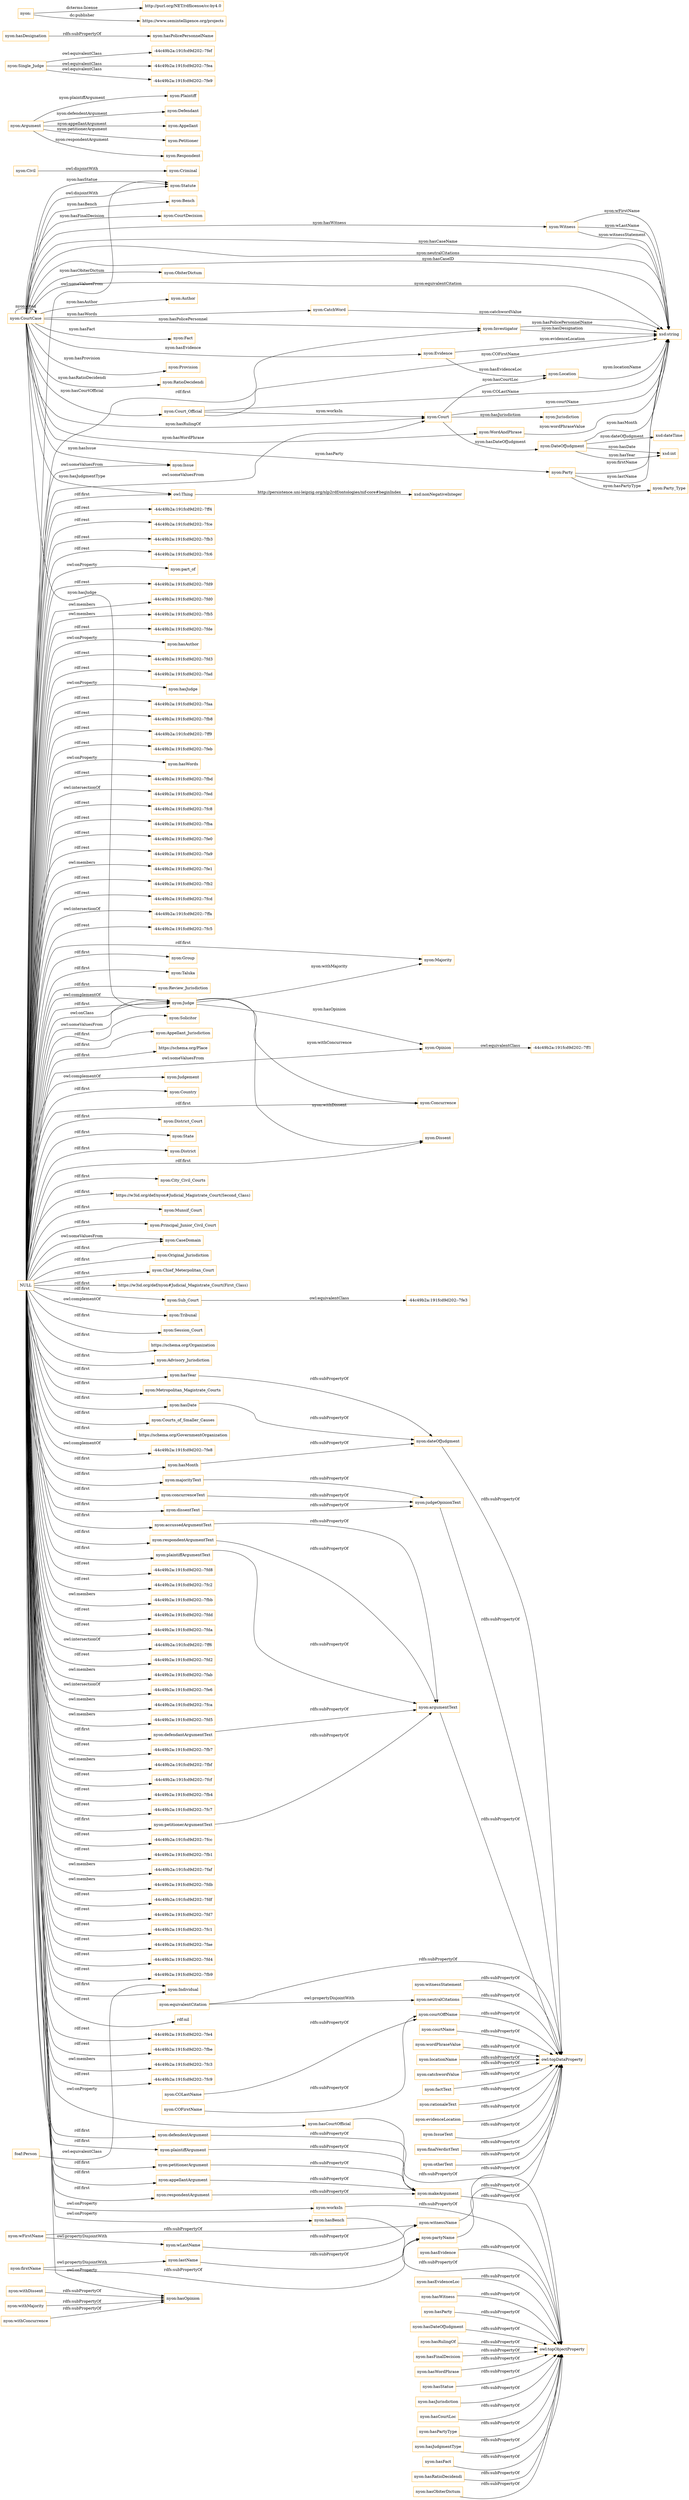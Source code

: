 digraph ar2dtool_diagram { 
rankdir=LR;
size="1501"
node [shape = rectangle, color="orange"]; "nyon:Issue" "nyon:Group" "nyon:Taluka" "nyon:Civil" "nyon:Review_Jurisdiction" "nyon:Sub_Court" "nyon:ObiterDictum" "nyon:Solicitor" "nyon:Appellant_Jurisdiction" "nyon:Jurisdiction" "https://schema.org/Place" "nyon:Evidence" "nyon:Opinion" "nyon:Judgement" "nyon:Author" "nyon:CatchWord" "nyon:Plaintiff" "nyon:Court_Official" "nyon:WordAndPhrase" "nyon:Country" "nyon:DateOfJudgment" "foaf:Person" "nyon:Party_Type" "nyon:Concurrence" "nyon:Fact" "-44c49b2a:191fcd9d202:-7fef" "nyon:District_Court" "nyon:State" "nyon:Party" "-44c49b2a:191fcd9d202:-7ff1" "nyon:District" "nyon:Provision" "-44c49b2a:191fcd9d202:-7fea" "nyon:Majority" "nyon:City_Civil_Courts" "nyon:Single_Judge" "https://w3id.org/def/nyon#Judicial_Magistrate_Court(Second_Class)" "nyon:Munsif_Court" "nyon:Principal_Junior_Civil_Court" "nyon:CaseDomain" "nyon:Original_Jurisdiction" "nyon:Chief_Meterpolitan_Court" "https://w3id.org/def/nyon#Judicial_Magistrate_Court(First_Class)" "nyon:RatioDecidendi" "nyon:Defendant" "nyon:Investigator" "nyon:Criminal" "nyon:Tribunal" "nyon:Session_Court" "nyon:Individual" "https://schema.org/Organization" "nyon:Appellant" "nyon:Advisory_Jurisdiction" "nyon:Court" "nyon:Statute" "nyon:Witness" "nyon:Bench" "nyon:Metropolitan_Magistrate_Courts" "nyon:Judge" "nyon:CourtCase" "-44c49b2a:191fcd9d202:-7fe9" "nyon:Petitioner" "nyon:Dissent" "nyon:Argument" "nyon:Location" "nyon:Courts_of_Smaller_Causes" "https://schema.org/GovernmentOrganization" "nyon:CourtDecision" "-44c49b2a:191fcd9d202:-7fe3" "nyon:Respondent" "-44c49b2a:191fcd9d202:-7fe8" ; /*classes style*/
	"nyon:witnessName" -> "owl:topDataProperty" [ label = "rdfs:subPropertyOf" ];
	"nyon:witnessStatement" -> "owl:topDataProperty" [ label = "rdfs:subPropertyOf" ];
	"nyon:defendantArgumentText" -> "nyon:argumentText" [ label = "rdfs:subPropertyOf" ];
	"nyon:wLastName" -> "nyon:witnessName" [ label = "rdfs:subPropertyOf" ];
	"nyon:withMajority" -> "nyon:hasOpinion" [ label = "rdfs:subPropertyOf" ];
	"nyon:equivalentCitation" -> "nyon:neutralCitations" [ label = "owl:propertyDisjointWith" ];
	"nyon:equivalentCitation" -> "owl:topDataProperty" [ label = "rdfs:subPropertyOf" ];
	"nyon:CourtCase" -> "nyon:Statute" [ label = "owl:disjointWith" ];
	"nyon:dateOfJudgment" -> "owl:topDataProperty" [ label = "rdfs:subPropertyOf" ];
	"nyon:hasYear" -> "nyon:dateOfJudgment" [ label = "rdfs:subPropertyOf" ];
	"nyon:partyName" -> "owl:topDataProperty" [ label = "rdfs:subPropertyOf" ];
	"nyon:courtOffName" -> "owl:topDataProperty" [ label = "rdfs:subPropertyOf" ];
	"nyon:courtName" -> "owl:topDataProperty" [ label = "rdfs:subPropertyOf" ];
	"nyon:Opinion" -> "-44c49b2a:191fcd9d202:-7ff1" [ label = "owl:equivalentClass" ];
	"nyon:plaintiffArgument" -> "nyon:makeArgument" [ label = "rdfs:subPropertyOf" ];
	"nyon:Sub_Court" -> "-44c49b2a:191fcd9d202:-7fe3" [ label = "owl:equivalentClass" ];
	"nyon:hasDesignation" -> "nyon:hasPolicePersonnelName" [ label = "rdfs:subPropertyOf" ];
	"nyon:hasWitness" -> "owl:topObjectProperty" [ label = "rdfs:subPropertyOf" ];
	"nyon:Civil" -> "nyon:Criminal" [ label = "owl:disjointWith" ];
	"nyon:wordPhraseValue" -> "owl:topDataProperty" [ label = "rdfs:subPropertyOf" ];
	"nyon:locationName" -> "owl:topDataProperty" [ label = "rdfs:subPropertyOf" ];
	"nyon:hasParty" -> "owl:topObjectProperty" [ label = "rdfs:subPropertyOf" ];
	"nyon:hasDateOfJudgment" -> "owl:topObjectProperty" [ label = "rdfs:subPropertyOf" ];
	"nyon:hasRulingOf" -> "owl:topObjectProperty" [ label = "rdfs:subPropertyOf" ];
	"nyon:catchwordValue" -> "owl:topDataProperty" [ label = "rdfs:subPropertyOf" ];
	"nyon:hasCourtOfficial" -> "owl:topObjectProperty" [ label = "rdfs:subPropertyOf" ];
	"nyon:concurrenceText" -> "nyon:judgeOpinionText" [ label = "rdfs:subPropertyOf" ];
	"nyon:makeArgument" -> "owl:topObjectProperty" [ label = "rdfs:subPropertyOf" ];
	"nyon:hasFinalDecision" -> "owl:topObjectProperty" [ label = "rdfs:subPropertyOf" ];
	"nyon:factText" -> "owl:topDataProperty" [ label = "rdfs:subPropertyOf" ];
	"nyon:lastName" -> "nyon:partyName" [ label = "rdfs:subPropertyOf" ];
	"nyon:respondentArgument" -> "nyon:makeArgument" [ label = "rdfs:subPropertyOf" ];
	"nyon:hasWordPhrase" -> "owl:topObjectProperty" [ label = "rdfs:subPropertyOf" ];
	"NULL" -> "nyon:Tribunal" [ label = "owl:complementOf" ];
	"NULL" -> "nyon:dissentText" [ label = "rdf:first" ];
	"NULL" -> "-44c49b2a:191fcd9d202:-7fd8" [ label = "rdf:rest" ];
	"NULL" -> "nyon:District" [ label = "rdf:first" ];
	"NULL" -> "nyon:Judge" [ label = "owl:onClass" ];
	"NULL" -> "-44c49b2a:191fcd9d202:-7fc2" [ label = "rdf:rest" ];
	"NULL" -> "nyon:hasOpinion" [ label = "owl:onProperty" ];
	"NULL" -> "-44c49b2a:191fcd9d202:-7fbb" [ label = "owl:members" ];
	"NULL" -> "nyon:Judgement" [ label = "owl:complementOf" ];
	"NULL" -> "nyon:plaintiffArgument" [ label = "rdf:first" ];
	"NULL" -> "-44c49b2a:191fcd9d202:-7fdd" [ label = "rdf:rest" ];
	"NULL" -> "-44c49b2a:191fcd9d202:-7fda" [ label = "rdf:rest" ];
	"NULL" -> "-44c49b2a:191fcd9d202:-7ff6" [ label = "owl:intersectionOf" ];
	"NULL" -> "-44c49b2a:191fcd9d202:-7fd2" [ label = "rdf:rest" ];
	"NULL" -> "nyon:Chief_Meterpolitan_Court" [ label = "rdf:first" ];
	"NULL" -> "-44c49b2a:191fcd9d202:-7fab" [ label = "owl:members" ];
	"NULL" -> "nyon:defendantArgumentText" [ label = "rdf:first" ];
	"NULL" -> "nyon:hasYear" [ label = "rdf:first" ];
	"NULL" -> "-44c49b2a:191fcd9d202:-7fe6" [ label = "owl:intersectionOf" ];
	"NULL" -> "nyon:Judge" [ label = "owl:someValuesFrom" ];
	"NULL" -> "nyon:District_Court" [ label = "rdf:first" ];
	"NULL" -> "-44c49b2a:191fcd9d202:-7fca" [ label = "owl:members" ];
	"NULL" -> "nyon:Judge" [ label = "owl:complementOf" ];
	"NULL" -> "-44c49b2a:191fcd9d202:-7fd5" [ label = "owl:members" ];
	"NULL" -> "nyon:Issue" [ label = "owl:someValuesFrom" ];
	"NULL" -> "nyon:plaintiffArgumentText" [ label = "rdf:first" ];
	"NULL" -> "-44c49b2a:191fcd9d202:-7fb7" [ label = "rdf:rest" ];
	"NULL" -> "nyon:Principal_Junior_Civil_Court" [ label = "rdf:first" ];
	"NULL" -> "nyon:Taluka" [ label = "rdf:first" ];
	"NULL" -> "nyon:Majority" [ label = "rdf:first" ];
	"NULL" -> "-44c49b2a:191fcd9d202:-7fbf" [ label = "owl:members" ];
	"NULL" -> "nyon:Investigator" [ label = "rdf:first" ];
	"NULL" -> "-44c49b2a:191fcd9d202:-7fcf" [ label = "rdf:rest" ];
	"NULL" -> "-44c49b2a:191fcd9d202:-7fb4" [ label = "rdf:rest" ];
	"NULL" -> "https://w3id.org/def/nyon#Judicial_Magistrate_Court(Second_Class)" [ label = "rdf:first" ];
	"NULL" -> "-44c49b2a:191fcd9d202:-7fc7" [ label = "rdf:rest" ];
	"NULL" -> "nyon:appellantArgument" [ label = "rdf:first" ];
	"NULL" -> "nyon:majorityText" [ label = "rdf:first" ];
	"NULL" -> "nyon:respondentArgument" [ label = "rdf:first" ];
	"NULL" -> "nyon:hasCourtOfficial" [ label = "owl:onProperty" ];
	"NULL" -> "-44c49b2a:191fcd9d202:-7fcc" [ label = "rdf:rest" ];
	"NULL" -> "-44c49b2a:191fcd9d202:-7fb1" [ label = "rdf:rest" ];
	"NULL" -> "nyon:worksIn" [ label = "owl:onProperty" ];
	"NULL" -> "nyon:Opinion" [ label = "owl:someValuesFrom" ];
	"NULL" -> "nyon:petitionerArgument" [ label = "rdf:first" ];
	"NULL" -> "-44c49b2a:191fcd9d202:-7faf" [ label = "owl:members" ];
	"NULL" -> "-44c49b2a:191fcd9d202:-7fdb" [ label = "owl:members" ];
	"NULL" -> "-44c49b2a:191fcd9d202:-7fdf" [ label = "rdf:rest" ];
	"NULL" -> "-44c49b2a:191fcd9d202:-7fd7" [ label = "rdf:rest" ];
	"NULL" -> "-44c49b2a:191fcd9d202:-7fc1" [ label = "rdf:rest" ];
	"NULL" -> "-44c49b2a:191fcd9d202:-7fe8" [ label = "owl:complementOf" ];
	"NULL" -> "nyon:accussedArgumentText" [ label = "rdf:first" ];
	"NULL" -> "nyon:defendentArgument" [ label = "rdf:first" ];
	"NULL" -> "nyon:Individual" [ label = "rdf:first" ];
	"NULL" -> "-44c49b2a:191fcd9d202:-7fae" [ label = "rdf:rest" ];
	"NULL" -> "-44c49b2a:191fcd9d202:-7fd4" [ label = "rdf:rest" ];
	"NULL" -> "nyon:CaseDomain" [ label = "rdf:first" ];
	"NULL" -> "nyon:Dissent" [ label = "rdf:first" ];
	"NULL" -> "nyon:Munsif_Court" [ label = "rdf:first" ];
	"NULL" -> "nyon:CaseDomain" [ label = "owl:someValuesFrom" ];
	"NULL" -> "nyon:Solicitor" [ label = "rdf:first" ];
	"NULL" -> "-44c49b2a:191fcd9d202:-7fb9" [ label = "rdf:rest" ];
	"NULL" -> "https://schema.org/Organization" [ label = "rdf:first" ];
	"NULL" -> "rdf:nil" [ label = "rdf:rest" ];
	"NULL" -> "-44c49b2a:191fcd9d202:-7fe4" [ label = "rdf:rest" ];
	"NULL" -> "-44c49b2a:191fcd9d202:-7fbe" [ label = "rdf:rest" ];
	"NULL" -> "nyon:respondentArgumentText" [ label = "rdf:first" ];
	"NULL" -> "nyon:Appellant_Jurisdiction" [ label = "rdf:first" ];
	"NULL" -> "-44c49b2a:191fcd9d202:-7fc3" [ label = "owl:members" ];
	"NULL" -> "-44c49b2a:191fcd9d202:-7fc9" [ label = "rdf:rest" ];
	"NULL" -> "nyon:hasDate" [ label = "rdf:first" ];
	"NULL" -> "nyon:petitionerArgumentText" [ label = "rdf:first" ];
	"NULL" -> "nyon:Judge" [ label = "rdf:first" ];
	"NULL" -> "nyon:Courts_of_Smaller_Causes" [ label = "rdf:first" ];
	"NULL" -> "-44c49b2a:191fcd9d202:-7ff4" [ label = "rdf:rest" ];
	"NULL" -> "-44c49b2a:191fcd9d202:-7fce" [ label = "rdf:rest" ];
	"NULL" -> "-44c49b2a:191fcd9d202:-7fb3" [ label = "rdf:rest" ];
	"NULL" -> "-44c49b2a:191fcd9d202:-7fc6" [ label = "rdf:rest" ];
	"NULL" -> "nyon:part_of" [ label = "owl:onProperty" ];
	"NULL" -> "-44c49b2a:191fcd9d202:-7fd9" [ label = "rdf:rest" ];
	"NULL" -> "-44c49b2a:191fcd9d202:-7fd0" [ label = "owl:members" ];
	"NULL" -> "owl:Thing" [ label = "rdf:first" ];
	"NULL" -> "nyon:Court" [ label = "owl:someValuesFrom" ];
	"NULL" -> "-44c49b2a:191fcd9d202:-7fb5" [ label = "owl:members" ];
	"NULL" -> "nyon:Sub_Court" [ label = "rdf:first" ];
	"NULL" -> "nyon:Group" [ label = "rdf:first" ];
	"NULL" -> "-44c49b2a:191fcd9d202:-7fde" [ label = "rdf:rest" ];
	"NULL" -> "nyon:hasAuthor" [ label = "owl:onProperty" ];
	"NULL" -> "nyon:Review_Jurisdiction" [ label = "rdf:first" ];
	"NULL" -> "nyon:hasMonth" [ label = "rdf:first" ];
	"NULL" -> "-44c49b2a:191fcd9d202:-7fd3" [ label = "rdf:rest" ];
	"NULL" -> "-44c49b2a:191fcd9d202:-7fad" [ label = "rdf:rest" ];
	"NULL" -> "nyon:Session_Court" [ label = "rdf:first" ];
	"NULL" -> "nyon:hasJudge" [ label = "owl:onProperty" ];
	"NULL" -> "nyon:concurrenceText" [ label = "rdf:first" ];
	"NULL" -> "nyon:Advisory_Jurisdiction" [ label = "rdf:first" ];
	"NULL" -> "-44c49b2a:191fcd9d202:-7faa" [ label = "rdf:rest" ];
	"NULL" -> "-44c49b2a:191fcd9d202:-7fb8" [ label = "rdf:rest" ];
	"NULL" -> "-44c49b2a:191fcd9d202:-7ff9" [ label = "rdf:rest" ];
	"NULL" -> "https://schema.org/Place" [ label = "rdf:first" ];
	"NULL" -> "-44c49b2a:191fcd9d202:-7feb" [ label = "rdf:rest" ];
	"NULL" -> "nyon:hasWords" [ label = "owl:onProperty" ];
	"NULL" -> "-44c49b2a:191fcd9d202:-7fbd" [ label = "rdf:rest" ];
	"NULL" -> "nyon:Original_Jurisdiction" [ label = "rdf:first" ];
	"NULL" -> "https://w3id.org/def/nyon#Judicial_Magistrate_Court(First_Class)" [ label = "rdf:first" ];
	"NULL" -> "nyon:Statute" [ label = "owl:someValuesFrom" ];
	"NULL" -> "-44c49b2a:191fcd9d202:-7fed" [ label = "owl:intersectionOf" ];
	"NULL" -> "-44c49b2a:191fcd9d202:-7fc8" [ label = "rdf:rest" ];
	"NULL" -> "-44c49b2a:191fcd9d202:-7fba" [ label = "rdf:rest" ];
	"NULL" -> "nyon:Concurrence" [ label = "rdf:first" ];
	"NULL" -> "-44c49b2a:191fcd9d202:-7fe0" [ label = "rdf:rest" ];
	"NULL" -> "https://schema.org/GovernmentOrganization" [ label = "rdf:first" ];
	"NULL" -> "nyon:Country" [ label = "rdf:first" ];
	"NULL" -> "-44c49b2a:191fcd9d202:-7fa9" [ label = "rdf:rest" ];
	"NULL" -> "-44c49b2a:191fcd9d202:-7fe1" [ label = "owl:members" ];
	"NULL" -> "nyon:Metropolitan_Magistrate_Courts" [ label = "rdf:first" ];
	"NULL" -> "nyon:State" [ label = "rdf:first" ];
	"NULL" -> "-44c49b2a:191fcd9d202:-7fb2" [ label = "rdf:rest" ];
	"NULL" -> "-44c49b2a:191fcd9d202:-7fcd" [ label = "rdf:rest" ];
	"NULL" -> "nyon:hasBench" [ label = "owl:onProperty" ];
	"NULL" -> "-44c49b2a:191fcd9d202:-7ffa" [ label = "owl:intersectionOf" ];
	"NULL" -> "-44c49b2a:191fcd9d202:-7fc5" [ label = "rdf:rest" ];
	"NULL" -> "nyon:City_Civil_Courts" [ label = "rdf:first" ];
	"nyon:judgeOpinionText" -> "owl:topDataProperty" [ label = "rdfs:subPropertyOf" ];
	"nyon:dissentText" -> "nyon:judgeOpinionText" [ label = "rdfs:subPropertyOf" ];
	"nyon:hasStatue" -> "owl:topObjectProperty" [ label = "rdfs:subPropertyOf" ];
	"nyon:hasJurisdiction" -> "owl:topObjectProperty" [ label = "rdfs:subPropertyOf" ];
	"nyon:firstName" -> "nyon:lastName" [ label = "owl:propertyDisjointWith" ];
	"nyon:firstName" -> "nyon:partyName" [ label = "rdfs:subPropertyOf" ];
	"nyon:defendentArgument" -> "nyon:makeArgument" [ label = "rdfs:subPropertyOf" ];
	"nyon:hasBench" -> "owl:topObjectProperty" [ label = "rdfs:subPropertyOf" ];
	"nyon:majorityText" -> "nyon:judgeOpinionText" [ label = "rdfs:subPropertyOf" ];
	"nyon:hasCourtLoc" -> "owl:topObjectProperty" [ label = "rdfs:subPropertyOf" ];
	"nyon:Single_Judge" -> "-44c49b2a:191fcd9d202:-7fe9" [ label = "owl:equivalentClass" ];
	"nyon:Single_Judge" -> "-44c49b2a:191fcd9d202:-7fea" [ label = "owl:equivalentClass" ];
	"nyon:Single_Judge" -> "-44c49b2a:191fcd9d202:-7fef" [ label = "owl:equivalentClass" ];
	"nyon:rationaleText" -> "owl:topDataProperty" [ label = "rdfs:subPropertyOf" ];
	"nyon:evidenceLocation" -> "owl:topDataProperty" [ label = "rdfs:subPropertyOf" ];
	"nyon:wFirstName" -> "nyon:wLastName" [ label = "owl:propertyDisjointWith" ];
	"nyon:wFirstName" -> "nyon:witnessName" [ label = "rdfs:subPropertyOf" ];
	"nyon:hasPartyType" -> "owl:topObjectProperty" [ label = "rdfs:subPropertyOf" ];
	"nyon:hasDate" -> "nyon:dateOfJudgment" [ label = "rdfs:subPropertyOf" ];
	"nyon:petitionerArgument" -> "nyon:makeArgument" [ label = "rdfs:subPropertyOf" ];
	"nyon:argumentText" -> "owl:topDataProperty" [ label = "rdfs:subPropertyOf" ];
	"nyon:IssueText" -> "owl:topDataProperty" [ label = "rdfs:subPropertyOf" ];
	"nyon:" -> "http://purl.org/NET/rdflicense/cc-by4.0" [ label = "dcterms:license" ];
	"nyon:" -> "https://www.semintelligence.org/projects" [ label = "dc:publisher" ];
	"nyon:withConcurrence" -> "nyon:hasOpinion" [ label = "rdfs:subPropertyOf" ];
	"nyon:finalVerdictText" -> "owl:topDataProperty" [ label = "rdfs:subPropertyOf" ];
	"nyon:accussedArgumentText" -> "nyon:argumentText" [ label = "rdfs:subPropertyOf" ];
	"nyon:hasJudgmentType" -> "owl:topObjectProperty" [ label = "rdfs:subPropertyOf" ];
	"foaf:Person" -> "nyon:Individual" [ label = "owl:equivalentClass" ];
	"nyon:appellantArgument" -> "nyon:makeArgument" [ label = "rdfs:subPropertyOf" ];
	"nyon:hasFact" -> "owl:topObjectProperty" [ label = "rdfs:subPropertyOf" ];
	"nyon:plaintiffArgumentText" -> "nyon:argumentText" [ label = "rdfs:subPropertyOf" ];
	"nyon:petitionerArgumentText" -> "nyon:argumentText" [ label = "rdfs:subPropertyOf" ];
	"nyon:neutralCitations" -> "owl:topDataProperty" [ label = "rdfs:subPropertyOf" ];
	"nyon:hasRatioDecidendi" -> "owl:topObjectProperty" [ label = "rdfs:subPropertyOf" ];
	"nyon:withDissent" -> "nyon:hasOpinion" [ label = "rdfs:subPropertyOf" ];
	"nyon:hasObiterDictum" -> "owl:topObjectProperty" [ label = "rdfs:subPropertyOf" ];
	"nyon:worksIn" -> "owl:topObjectProperty" [ label = "rdfs:subPropertyOf" ];
	"nyon:hasMonth" -> "nyon:dateOfJudgment" [ label = "rdfs:subPropertyOf" ];
	"nyon:COFirstName" -> "nyon:courtOffName" [ label = "rdfs:subPropertyOf" ];
	"nyon:hasEvidence" -> "owl:topObjectProperty" [ label = "rdfs:subPropertyOf" ];
	"nyon:hasEvidenceLoc" -> "owl:topObjectProperty" [ label = "rdfs:subPropertyOf" ];
	"nyon:COLastName" -> "nyon:courtOffName" [ label = "rdfs:subPropertyOf" ];
	"nyon:respondentArgumentText" -> "nyon:argumentText" [ label = "rdfs:subPropertyOf" ];
	"nyon:otherText" -> "owl:topDataProperty" [ label = "rdfs:subPropertyOf" ];
	"nyon:Party" -> "xsd:string" [ label = "nyon:firstName" ];
	"nyon:Witness" -> "xsd:string" [ label = "nyon:witnessStatement" ];
	"nyon:CourtCase" -> "nyon:CourtCase" [ label = "nyon:cited" ];
	"nyon:CourtCase" -> "xsd:string" [ label = "nyon:hasCaseName" ];
	"nyon:DateOfJudgment" -> "xsd:int" [ label = "nyon:hasDate" ];
	"nyon:Court_Official" -> "nyon:Court" [ label = "nyon:worksIn" ];
	"nyon:CourtCase" -> "nyon:Bench" [ label = "nyon:hasBench" ];
	"nyon:Court_Official" -> "xsd:string" [ label = "nyon:COFirstName" ];
	"nyon:Judge" -> "nyon:Majority" [ label = "nyon:withMajority" ];
	"nyon:DateOfJudgment" -> "xsd:int" [ label = "nyon:hasYear" ];
	"nyon:CourtCase" -> "nyon:Statute" [ label = "nyon:hasStatue" ];
	"nyon:Argument" -> "nyon:Appellant" [ label = "nyon:appellantArgument" ];
	"nyon:CourtCase" -> "nyon:CourtDecision" [ label = "nyon:hasFinalDecision" ];
	"nyon:Party" -> "nyon:Party_Type" [ label = "nyon:hasPartyType" ];
	"nyon:CourtCase" -> "nyon:Party" [ label = "nyon:hasParty" ];
	"nyon:CourtCase" -> "nyon:Court_Official" [ label = "nyon:hasCourtOfficial" ];
	"nyon:CourtCase" -> "xsd:string" [ label = "nyon:neutralCitations" ];
	"nyon:Argument" -> "nyon:Respondent" [ label = "nyon:respondentArgument" ];
	"nyon:Judge" -> "nyon:Opinion" [ label = "nyon:hasOpinion" ];
	"nyon:Argument" -> "nyon:Petitioner" [ label = "nyon:petitionerArgument" ];
	"nyon:Court" -> "xsd:string" [ label = "nyon:courtName" ];
	"nyon:DateOfJudgment" -> "xsd:dateTime" [ label = "nyon:dateOfJudgment" ];
	"nyon:Court" -> "nyon:Jurisdiction" [ label = "nyon:hasJurisdiction" ];
	"nyon:Witness" -> "xsd:string" [ label = "nyon:wFirstName" ];
	"nyon:CourtCase" -> "nyon:Witness" [ label = "nyon:hasWitness" ];
	"nyon:CourtCase" -> "nyon:Provision" [ label = "nyon:hasProvision" ];
	"nyon:CatchWord" -> "xsd:string" [ label = "nyon:catchwordValue" ];
	"nyon:CourtCase" -> "nyon:Issue" [ label = "nyon:hasIssue" ];
	"nyon:Argument" -> "nyon:Defendant" [ label = "nyon:defendentArgument" ];
	"nyon:Witness" -> "xsd:string" [ label = "nyon:wLastName" ];
	"nyon:Court_Official" -> "xsd:string" [ label = "nyon:COLastName" ];
	"nyon:CourtCase" -> "nyon:CatchWord" [ label = "nyon:hasWords" ];
	"nyon:Judge" -> "nyon:Dissent" [ label = "nyon:withDissent" ];
	"nyon:Judge" -> "nyon:Concurrence" [ label = "nyon:withConcurrence" ];
	"nyon:CourtCase" -> "nyon:Investigator" [ label = "nyon:hasPolicePersonnel" ];
	"nyon:Evidence" -> "xsd:string" [ label = "nyon:evidenceLocation" ];
	"nyon:CourtCase" -> "nyon:Fact" [ label = "nyon:hasFact" ];
	"nyon:Party" -> "xsd:string" [ label = "nyon:lastName" ];
	"nyon:CourtCase" -> "owl:Thing" [ label = "nyon:hasJudgmentType" ];
	"nyon:Argument" -> "nyon:Plaintiff" [ label = "nyon:plaintiffArgument" ];
	"nyon:Court" -> "nyon:DateOfJudgment" [ label = "nyon:hasDateOfJudgment" ];
	"nyon:CourtCase" -> "nyon:ObiterDictum" [ label = "nyon:hasObiterDictum" ];
	"nyon:CourtCase" -> "xsd:string" [ label = "nyon:hasCaseID" ];
	"nyon:Location" -> "xsd:string" [ label = "nyon:locationName" ];
	"nyon:CourtCase" -> "nyon:Author" [ label = "nyon:hasAuthor" ];
	"nyon:CourtCase" -> "nyon:WordAndPhrase" [ label = "nyon:hasWordPhrase" ];
	"nyon:DateOfJudgment" -> "xsd:string" [ label = "nyon:hasMonth" ];
	"nyon:Investigator" -> "xsd:string" [ label = "nyon:hasDesignation" ];
	"nyon:CourtCase" -> "nyon:RatioDecidendi" [ label = "nyon:hasRatioDecidendi" ];
	"nyon:CourtCase" -> "nyon:Judge" [ label = "nyon:hasJudge" ];
	"nyon:Court" -> "nyon:Location" [ label = "nyon:hasCourtLoc" ];
	"nyon:CourtCase" -> "nyon:Evidence" [ label = "nyon:hasEvidence" ];
	"nyon:Evidence" -> "nyon:Location" [ label = "nyon:hasEvidenceLoc" ];
	"nyon:WordAndPhrase" -> "xsd:string" [ label = "nyon:wordPhraseValue" ];
	"owl:Thing" -> "xsd:nonNegativeInteger" [ label = "http://persistence.uni-leipzig.org/nlp2rdf/ontologies/nif-core#beginIndex" ];
	"nyon:CourtCase" -> "nyon:Court" [ label = "nyon:hasRulingOf" ];
	"nyon:CourtCase" -> "xsd:string" [ label = "nyon:equivalentCitation" ];
	"nyon:Investigator" -> "xsd:string" [ label = "nyon:hasPolicePersonnelName" ];

}
